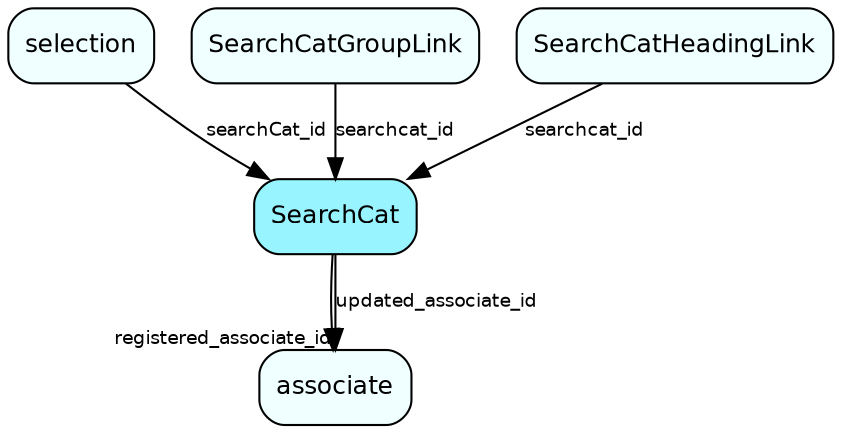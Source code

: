 digraph SearchCat  {
node [shape = box style="rounded, filled" fontname = "Helvetica" fontsize = "12" ]
edge [fontname = "Helvetica" fontsize = "9"]

SearchCat[fillcolor = "cadetblue1"]
associate[fillcolor = "azure1"]
selection[fillcolor = "azure1"]
SearchCatGroupLink[fillcolor = "azure1"]
SearchCatHeadingLink[fillcolor = "azure1"]
SearchCat -> associate [headlabel = "registered_associate_id"]
SearchCat -> associate [label = "updated_associate_id"]
selection -> SearchCat [label = "searchCat_id"]
SearchCatGroupLink -> SearchCat [label = "searchcat_id"]
SearchCatHeadingLink -> SearchCat [label = "searchcat_id"]
}
